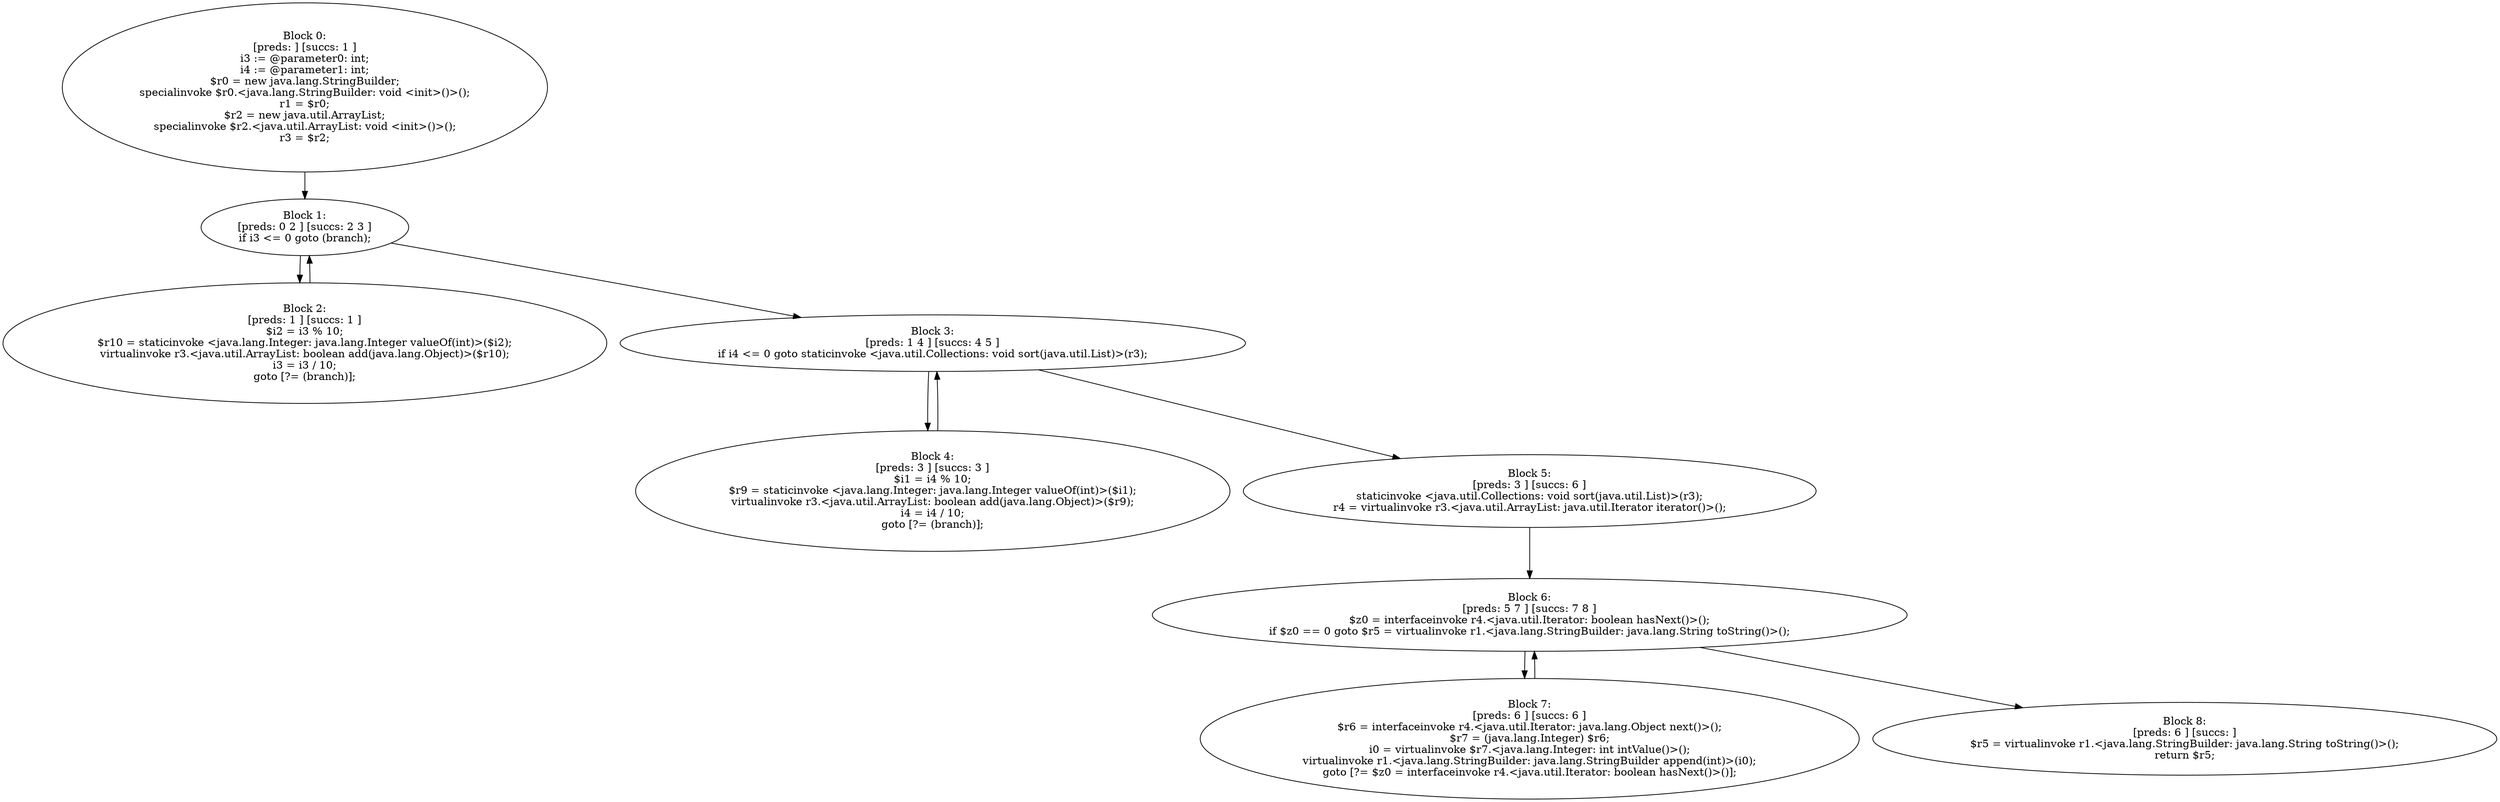 digraph "unitGraph" {
    "Block 0:
[preds: ] [succs: 1 ]
i3 := @parameter0: int;
i4 := @parameter1: int;
$r0 = new java.lang.StringBuilder;
specialinvoke $r0.<java.lang.StringBuilder: void <init>()>();
r1 = $r0;
$r2 = new java.util.ArrayList;
specialinvoke $r2.<java.util.ArrayList: void <init>()>();
r3 = $r2;
"
    "Block 1:
[preds: 0 2 ] [succs: 2 3 ]
if i3 <= 0 goto (branch);
"
    "Block 2:
[preds: 1 ] [succs: 1 ]
$i2 = i3 % 10;
$r10 = staticinvoke <java.lang.Integer: java.lang.Integer valueOf(int)>($i2);
virtualinvoke r3.<java.util.ArrayList: boolean add(java.lang.Object)>($r10);
i3 = i3 / 10;
goto [?= (branch)];
"
    "Block 3:
[preds: 1 4 ] [succs: 4 5 ]
if i4 <= 0 goto staticinvoke <java.util.Collections: void sort(java.util.List)>(r3);
"
    "Block 4:
[preds: 3 ] [succs: 3 ]
$i1 = i4 % 10;
$r9 = staticinvoke <java.lang.Integer: java.lang.Integer valueOf(int)>($i1);
virtualinvoke r3.<java.util.ArrayList: boolean add(java.lang.Object)>($r9);
i4 = i4 / 10;
goto [?= (branch)];
"
    "Block 5:
[preds: 3 ] [succs: 6 ]
staticinvoke <java.util.Collections: void sort(java.util.List)>(r3);
r4 = virtualinvoke r3.<java.util.ArrayList: java.util.Iterator iterator()>();
"
    "Block 6:
[preds: 5 7 ] [succs: 7 8 ]
$z0 = interfaceinvoke r4.<java.util.Iterator: boolean hasNext()>();
if $z0 == 0 goto $r5 = virtualinvoke r1.<java.lang.StringBuilder: java.lang.String toString()>();
"
    "Block 7:
[preds: 6 ] [succs: 6 ]
$r6 = interfaceinvoke r4.<java.util.Iterator: java.lang.Object next()>();
$r7 = (java.lang.Integer) $r6;
i0 = virtualinvoke $r7.<java.lang.Integer: int intValue()>();
virtualinvoke r1.<java.lang.StringBuilder: java.lang.StringBuilder append(int)>(i0);
goto [?= $z0 = interfaceinvoke r4.<java.util.Iterator: boolean hasNext()>()];
"
    "Block 8:
[preds: 6 ] [succs: ]
$r5 = virtualinvoke r1.<java.lang.StringBuilder: java.lang.String toString()>();
return $r5;
"
    "Block 0:
[preds: ] [succs: 1 ]
i3 := @parameter0: int;
i4 := @parameter1: int;
$r0 = new java.lang.StringBuilder;
specialinvoke $r0.<java.lang.StringBuilder: void <init>()>();
r1 = $r0;
$r2 = new java.util.ArrayList;
specialinvoke $r2.<java.util.ArrayList: void <init>()>();
r3 = $r2;
"->"Block 1:
[preds: 0 2 ] [succs: 2 3 ]
if i3 <= 0 goto (branch);
";
    "Block 1:
[preds: 0 2 ] [succs: 2 3 ]
if i3 <= 0 goto (branch);
"->"Block 2:
[preds: 1 ] [succs: 1 ]
$i2 = i3 % 10;
$r10 = staticinvoke <java.lang.Integer: java.lang.Integer valueOf(int)>($i2);
virtualinvoke r3.<java.util.ArrayList: boolean add(java.lang.Object)>($r10);
i3 = i3 / 10;
goto [?= (branch)];
";
    "Block 1:
[preds: 0 2 ] [succs: 2 3 ]
if i3 <= 0 goto (branch);
"->"Block 3:
[preds: 1 4 ] [succs: 4 5 ]
if i4 <= 0 goto staticinvoke <java.util.Collections: void sort(java.util.List)>(r3);
";
    "Block 2:
[preds: 1 ] [succs: 1 ]
$i2 = i3 % 10;
$r10 = staticinvoke <java.lang.Integer: java.lang.Integer valueOf(int)>($i2);
virtualinvoke r3.<java.util.ArrayList: boolean add(java.lang.Object)>($r10);
i3 = i3 / 10;
goto [?= (branch)];
"->"Block 1:
[preds: 0 2 ] [succs: 2 3 ]
if i3 <= 0 goto (branch);
";
    "Block 3:
[preds: 1 4 ] [succs: 4 5 ]
if i4 <= 0 goto staticinvoke <java.util.Collections: void sort(java.util.List)>(r3);
"->"Block 4:
[preds: 3 ] [succs: 3 ]
$i1 = i4 % 10;
$r9 = staticinvoke <java.lang.Integer: java.lang.Integer valueOf(int)>($i1);
virtualinvoke r3.<java.util.ArrayList: boolean add(java.lang.Object)>($r9);
i4 = i4 / 10;
goto [?= (branch)];
";
    "Block 3:
[preds: 1 4 ] [succs: 4 5 ]
if i4 <= 0 goto staticinvoke <java.util.Collections: void sort(java.util.List)>(r3);
"->"Block 5:
[preds: 3 ] [succs: 6 ]
staticinvoke <java.util.Collections: void sort(java.util.List)>(r3);
r4 = virtualinvoke r3.<java.util.ArrayList: java.util.Iterator iterator()>();
";
    "Block 4:
[preds: 3 ] [succs: 3 ]
$i1 = i4 % 10;
$r9 = staticinvoke <java.lang.Integer: java.lang.Integer valueOf(int)>($i1);
virtualinvoke r3.<java.util.ArrayList: boolean add(java.lang.Object)>($r9);
i4 = i4 / 10;
goto [?= (branch)];
"->"Block 3:
[preds: 1 4 ] [succs: 4 5 ]
if i4 <= 0 goto staticinvoke <java.util.Collections: void sort(java.util.List)>(r3);
";
    "Block 5:
[preds: 3 ] [succs: 6 ]
staticinvoke <java.util.Collections: void sort(java.util.List)>(r3);
r4 = virtualinvoke r3.<java.util.ArrayList: java.util.Iterator iterator()>();
"->"Block 6:
[preds: 5 7 ] [succs: 7 8 ]
$z0 = interfaceinvoke r4.<java.util.Iterator: boolean hasNext()>();
if $z0 == 0 goto $r5 = virtualinvoke r1.<java.lang.StringBuilder: java.lang.String toString()>();
";
    "Block 6:
[preds: 5 7 ] [succs: 7 8 ]
$z0 = interfaceinvoke r4.<java.util.Iterator: boolean hasNext()>();
if $z0 == 0 goto $r5 = virtualinvoke r1.<java.lang.StringBuilder: java.lang.String toString()>();
"->"Block 7:
[preds: 6 ] [succs: 6 ]
$r6 = interfaceinvoke r4.<java.util.Iterator: java.lang.Object next()>();
$r7 = (java.lang.Integer) $r6;
i0 = virtualinvoke $r7.<java.lang.Integer: int intValue()>();
virtualinvoke r1.<java.lang.StringBuilder: java.lang.StringBuilder append(int)>(i0);
goto [?= $z0 = interfaceinvoke r4.<java.util.Iterator: boolean hasNext()>()];
";
    "Block 6:
[preds: 5 7 ] [succs: 7 8 ]
$z0 = interfaceinvoke r4.<java.util.Iterator: boolean hasNext()>();
if $z0 == 0 goto $r5 = virtualinvoke r1.<java.lang.StringBuilder: java.lang.String toString()>();
"->"Block 8:
[preds: 6 ] [succs: ]
$r5 = virtualinvoke r1.<java.lang.StringBuilder: java.lang.String toString()>();
return $r5;
";
    "Block 7:
[preds: 6 ] [succs: 6 ]
$r6 = interfaceinvoke r4.<java.util.Iterator: java.lang.Object next()>();
$r7 = (java.lang.Integer) $r6;
i0 = virtualinvoke $r7.<java.lang.Integer: int intValue()>();
virtualinvoke r1.<java.lang.StringBuilder: java.lang.StringBuilder append(int)>(i0);
goto [?= $z0 = interfaceinvoke r4.<java.util.Iterator: boolean hasNext()>()];
"->"Block 6:
[preds: 5 7 ] [succs: 7 8 ]
$z0 = interfaceinvoke r4.<java.util.Iterator: boolean hasNext()>();
if $z0 == 0 goto $r5 = virtualinvoke r1.<java.lang.StringBuilder: java.lang.String toString()>();
";
}
